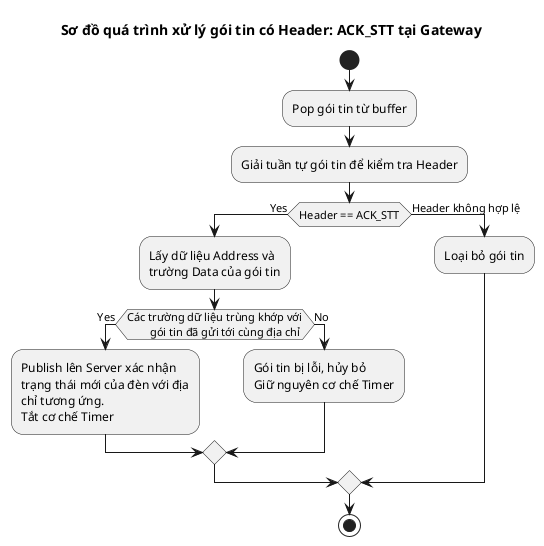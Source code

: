 @startuml gateway_ack
title Sơ đồ quá trình xử lý gói tin có Header: ACK_STT tại Gateway

start
    :Pop gói tin từ buffer;
    :Giải tuần tự gói tin để kiểm tra Header;

    if (Header == ACK_STT) then (Yes)
        :Lấy dữ liệu Address và
        trường Data của gói tin;
        if (Các trường dữ liệu trùng khớp với
        gói tin đã gửi tới cùng địa chỉ) then (Yes)
            :Publish lên Server xác nhận
            trạng thái mới của đèn với địa
            chỉ tương ứng.
            Tắt cơ chế Timer;
        else (No)
            :Gói tin bị lỗi, hủy bỏ
            Giữ nguyên cơ chế Timer;
        endif
    else (Header không hợp lệ)
        :Loại bỏ gói tin;
    endif
stop
@enduml